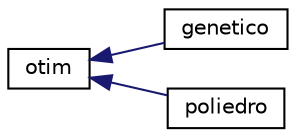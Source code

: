 digraph "Graphical Class Hierarchy"
{
  edge [fontname="Helvetica",fontsize="10",labelfontname="Helvetica",labelfontsize="10"];
  node [fontname="Helvetica",fontsize="10",shape=record];
  rankdir="LR";
  Node0 [label="otim",height=0.2,width=0.4,color="black", fillcolor="white", style="filled",URL="$classotim.html"];
  Node0 -> Node1 [dir="back",color="midnightblue",fontsize="10",style="solid",fontname="Helvetica"];
  Node1 [label="genetico",height=0.2,width=0.4,color="black", fillcolor="white", style="filled",URL="$classgenetico.html"];
  Node0 -> Node2 [dir="back",color="midnightblue",fontsize="10",style="solid",fontname="Helvetica"];
  Node2 [label="poliedro",height=0.2,width=0.4,color="black", fillcolor="white", style="filled",URL="$classpoliedro.html"];
}
